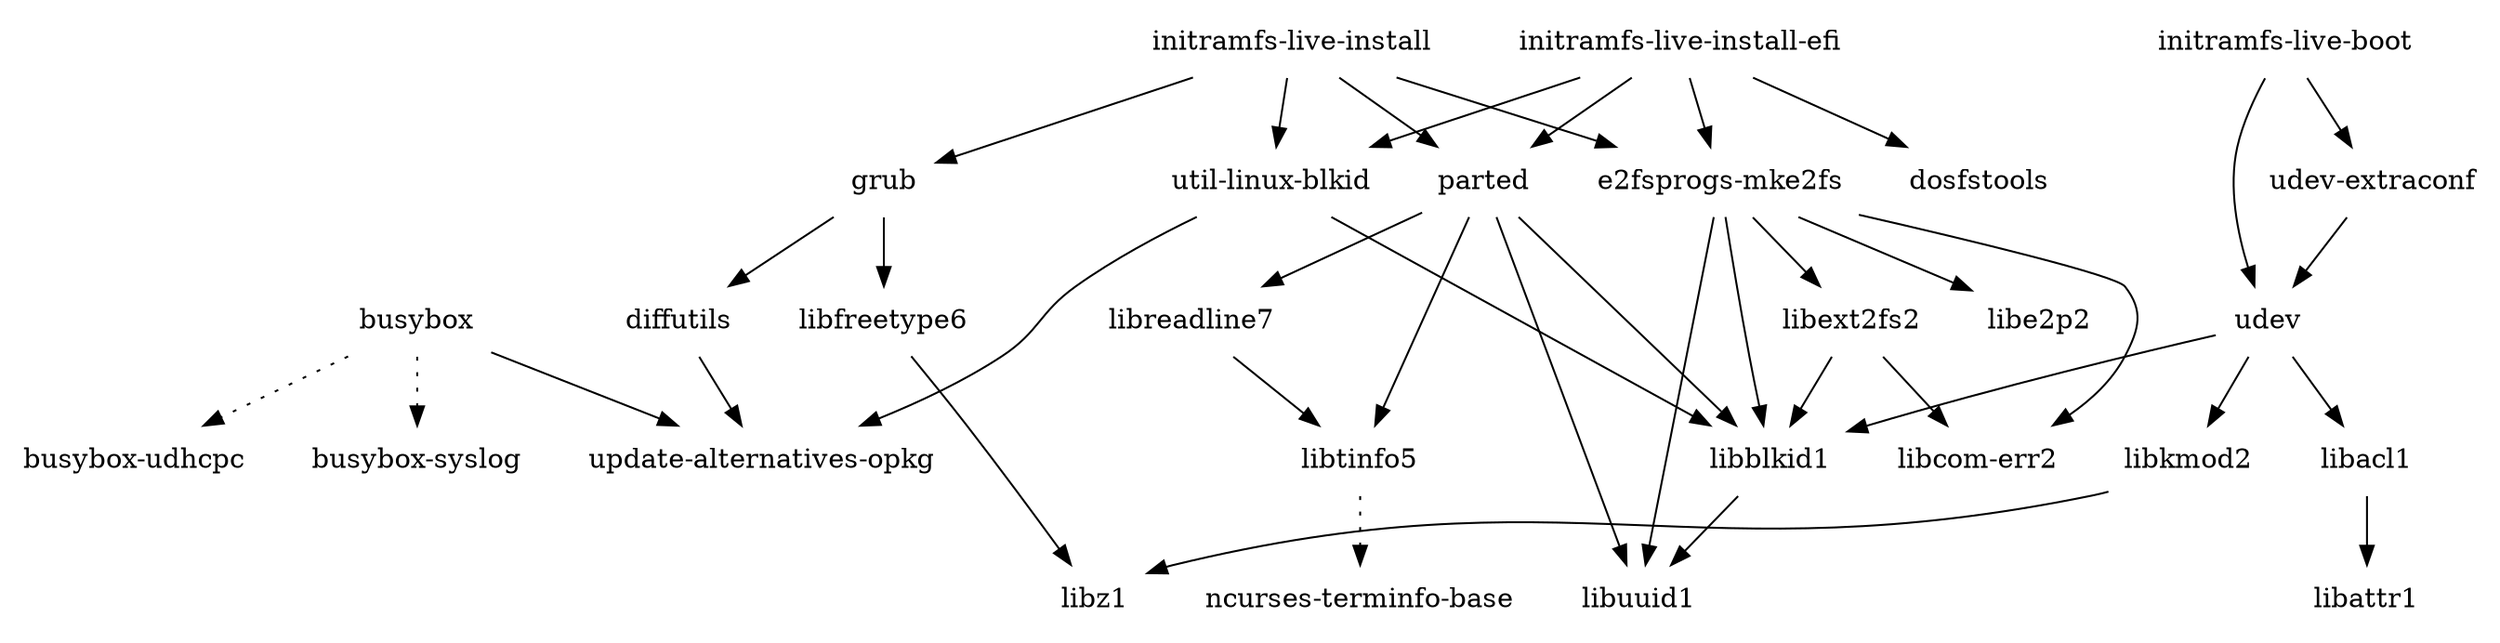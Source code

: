 digraph depends {
    node [shape=plaintext]
"busybox" -> "busybox-syslog" [style=dotted]
"busybox" -> "busybox-udhcpc" [style=dotted]
"busybox" -> "update-alternatives-opkg"
"diffutils" -> "update-alternatives-opkg"
"e2fsprogs-mke2fs" -> "libblkid1"
"e2fsprogs-mke2fs" -> "libcom-err2"
"e2fsprogs-mke2fs" -> "libe2p2"
"e2fsprogs-mke2fs" -> "libext2fs2"
"e2fsprogs-mke2fs" -> "libuuid1"
"grub" -> "diffutils"
"grub" -> "libfreetype6"
"initramfs-live-boot" -> "udev"
"initramfs-live-boot" -> "udev-extraconf"
"initramfs-live-install" -> "e2fsprogs-mke2fs"
"initramfs-live-install-efi" -> "dosfstools"
"initramfs-live-install-efi" -> "e2fsprogs-mke2fs"
"initramfs-live-install-efi" -> "parted"
"initramfs-live-install-efi" -> "util-linux-blkid"
"initramfs-live-install" -> "grub"
"initramfs-live-install" -> "parted"
"initramfs-live-install" -> "util-linux-blkid"
"libacl1" -> "libattr1"
"libblkid1" -> "libuuid1"
"libext2fs2" -> "libblkid1"
"libext2fs2" -> "libcom-err2"
"libfreetype6" -> "libz1"
"libkmod2" -> "libz1"
"libreadline7" -> "libtinfo5"
"libtinfo5" -> "ncurses-terminfo-base" [style=dotted]
"parted" -> "libblkid1"
"parted" -> "libreadline7"
"parted" -> "libtinfo5"
"parted" -> "libuuid1"
"udev-extraconf" -> "udev"
"udev" -> "libacl1"
"udev" -> "libblkid1"
"udev" -> "libkmod2"
"util-linux-blkid" -> "libblkid1"
"util-linux-blkid" -> "update-alternatives-opkg"
}
